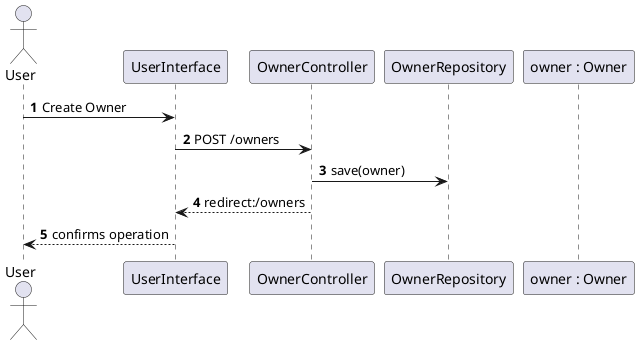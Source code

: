 @startuml createOwner_SD_Monolith

autonumber

actor User
participant UserInterface
participant OwnerController
participant OwnerRepository
participant "owner : Owner"

User -> UserInterface: Create Owner
UserInterface -> OwnerController: POST /owners



OwnerController -> OwnerRepository: save(owner)

OwnerController --> UserInterface: redirect:/owners
UserInterface --> User: confirms operation

@enduml
